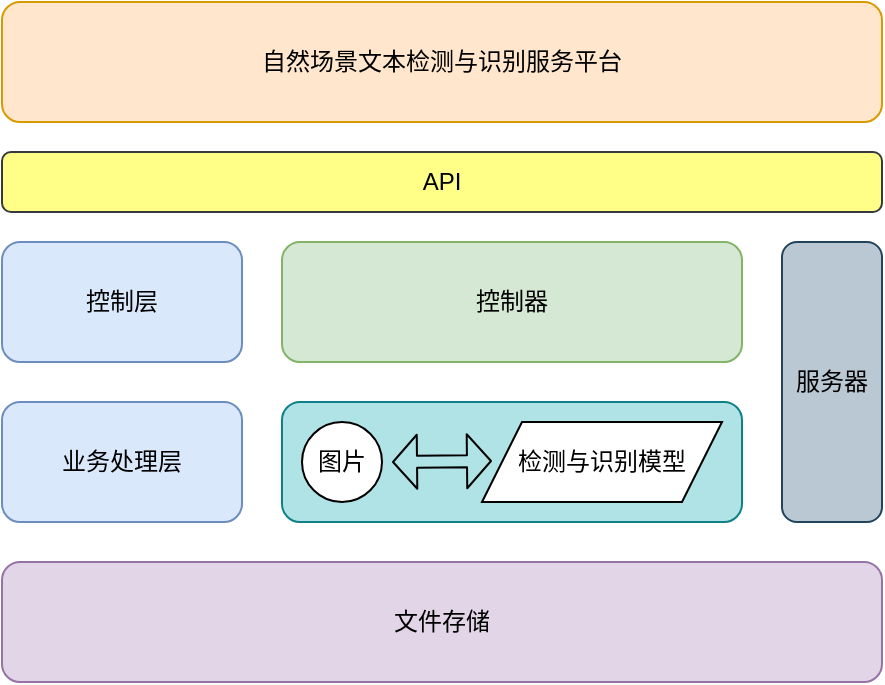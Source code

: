 <mxfile version="14.4.4" type="github">
  <diagram id="DxwSFhJ_2jPgTXqsViRS" name="第 1 页">
    <mxGraphModel dx="1422" dy="746" grid="1" gridSize="10" guides="1" tooltips="1" connect="1" arrows="1" fold="1" page="1" pageScale="1" pageWidth="827" pageHeight="1169" math="0" shadow="0">
      <root>
        <mxCell id="0" />
        <mxCell id="1" parent="0" />
        <mxCell id="ez0Ontq7BIwgbJp_MFcS-1" value="自然场景文本检测与识别服务平台" style="rounded=1;whiteSpace=wrap;html=1;fillColor=#ffe6cc;strokeColor=#d79b00;" vertex="1" parent="1">
          <mxGeometry x="250" y="40" width="440" height="60" as="geometry" />
        </mxCell>
        <mxCell id="ez0Ontq7BIwgbJp_MFcS-2" value="控制层" style="rounded=1;whiteSpace=wrap;html=1;fillColor=#dae8fc;strokeColor=#6c8ebf;" vertex="1" parent="1">
          <mxGeometry x="250" y="160" width="120" height="60" as="geometry" />
        </mxCell>
        <mxCell id="ez0Ontq7BIwgbJp_MFcS-3" value="业务处理层" style="rounded=1;whiteSpace=wrap;html=1;fillColor=#dae8fc;strokeColor=#6c8ebf;" vertex="1" parent="1">
          <mxGeometry x="250" y="240" width="120" height="60" as="geometry" />
        </mxCell>
        <mxCell id="ez0Ontq7BIwgbJp_MFcS-4" value="文件存储" style="rounded=1;whiteSpace=wrap;html=1;fillColor=#e1d5e7;strokeColor=#9673a6;" vertex="1" parent="1">
          <mxGeometry x="250" y="320" width="440" height="60" as="geometry" />
        </mxCell>
        <mxCell id="ez0Ontq7BIwgbJp_MFcS-5" value="控制器" style="rounded=1;whiteSpace=wrap;html=1;fillColor=#d5e8d4;strokeColor=#82b366;" vertex="1" parent="1">
          <mxGeometry x="390" y="160" width="230" height="60" as="geometry" />
        </mxCell>
        <mxCell id="ez0Ontq7BIwgbJp_MFcS-6" value="" style="rounded=1;whiteSpace=wrap;html=1;fillColor=#b0e3e6;strokeColor=#0e8088;" vertex="1" parent="1">
          <mxGeometry x="390" y="240" width="230" height="60" as="geometry" />
        </mxCell>
        <mxCell id="ez0Ontq7BIwgbJp_MFcS-7" value="服务器" style="rounded=1;whiteSpace=wrap;html=1;fillColor=#bac8d3;strokeColor=#23445d;" vertex="1" parent="1">
          <mxGeometry x="640" y="160" width="50" height="140" as="geometry" />
        </mxCell>
        <mxCell id="ez0Ontq7BIwgbJp_MFcS-9" value="图片" style="ellipse;whiteSpace=wrap;html=1;" vertex="1" parent="1">
          <mxGeometry x="400" y="250" width="40" height="40" as="geometry" />
        </mxCell>
        <mxCell id="ez0Ontq7BIwgbJp_MFcS-11" value="检测与识别模型" style="shape=parallelogram;perimeter=parallelogramPerimeter;whiteSpace=wrap;html=1;fixedSize=1;" vertex="1" parent="1">
          <mxGeometry x="490" y="250" width="120" height="40" as="geometry" />
        </mxCell>
        <mxCell id="ez0Ontq7BIwgbJp_MFcS-12" value="" style="shape=flexArrow;endArrow=classic;startArrow=classic;html=1;width=6;startSize=3.67;endSize=3.67;" edge="1" parent="1">
          <mxGeometry width="50" height="50" relative="1" as="geometry">
            <mxPoint x="445" y="270" as="sourcePoint" />
            <mxPoint x="495" y="269.5" as="targetPoint" />
          </mxGeometry>
        </mxCell>
        <mxCell id="ez0Ontq7BIwgbJp_MFcS-13" value="API" style="rounded=1;whiteSpace=wrap;html=1;fillColor=#ffff88;strokeColor=#36393d;" vertex="1" parent="1">
          <mxGeometry x="250" y="115" width="440" height="30" as="geometry" />
        </mxCell>
      </root>
    </mxGraphModel>
  </diagram>
</mxfile>
